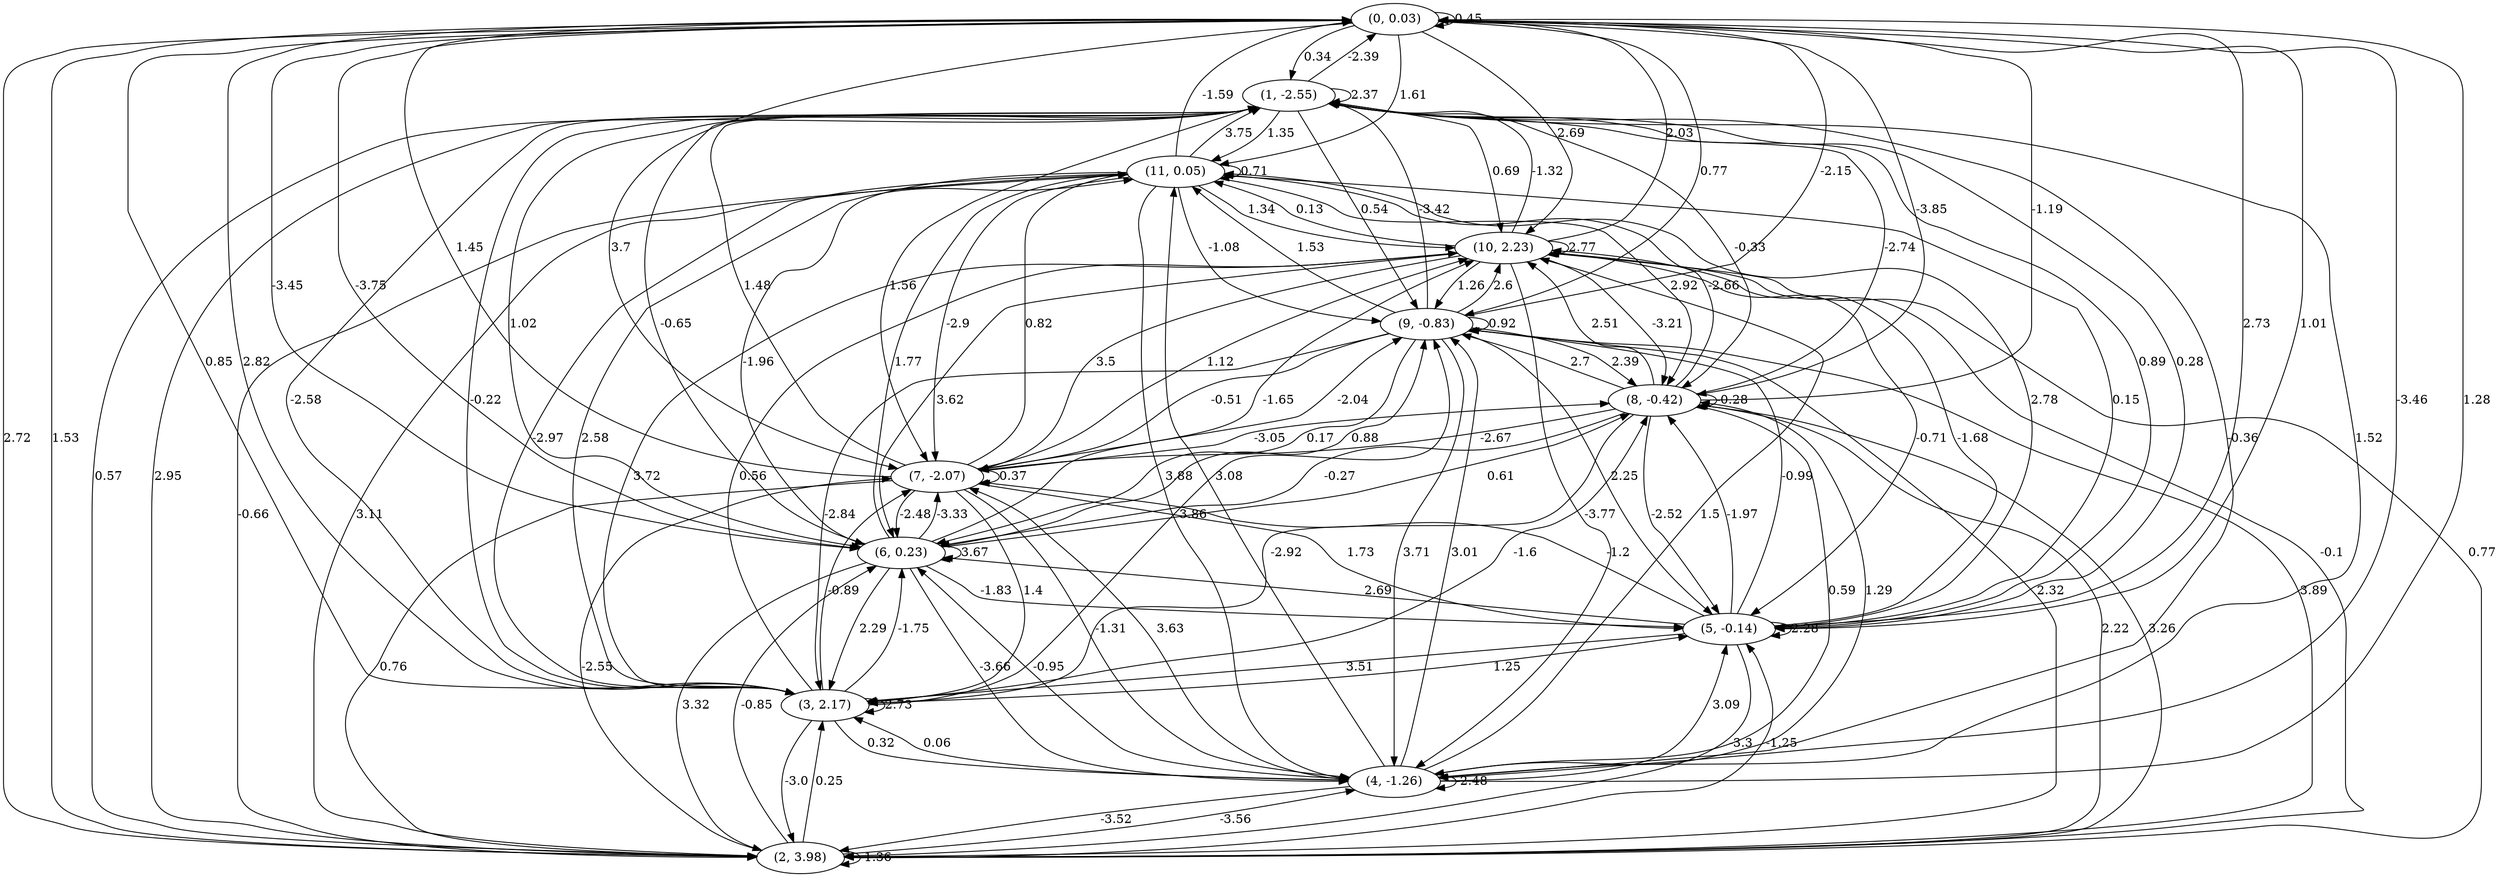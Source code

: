 digraph {
    0 [ label = "(0, 0.03)" ]
    1 [ label = "(1, -2.55)" ]
    2 [ label = "(2, 3.98)" ]
    3 [ label = "(3, 2.17)" ]
    4 [ label = "(4, -1.26)" ]
    5 [ label = "(5, -0.14)" ]
    6 [ label = "(6, 0.23)" ]
    7 [ label = "(7, -2.07)" ]
    8 [ label = "(8, -0.42)" ]
    9 [ label = "(9, -0.83)" ]
    10 [ label = "(10, 2.23)" ]
    11 [ label = "(11, 0.05)" ]
    0 -> 0 [ label = "0.45" ]
    1 -> 1 [ label = "2.37" ]
    2 -> 2 [ label = "-1.36" ]
    3 -> 3 [ label = "2.73" ]
    4 -> 4 [ label = "-2.48" ]
    5 -> 5 [ label = "2.28" ]
    6 -> 6 [ label = "3.67" ]
    7 -> 7 [ label = "0.37" ]
    8 -> 8 [ label = "-0.28" ]
    9 -> 9 [ label = "0.92" ]
    10 -> 10 [ label = "2.77" ]
    11 -> 11 [ label = "0.71" ]
    1 -> 0 [ label = "-2.39" ]
    2 -> 0 [ label = "1.53" ]
    3 -> 0 [ label = "2.82" ]
    4 -> 0 [ label = "1.28" ]
    5 -> 0 [ label = "2.73" ]
    6 -> 0 [ label = "-3.75" ]
    7 -> 0 [ label = "1.45" ]
    8 -> 0 [ label = "-1.19" ]
    9 -> 0 [ label = "-2.15" ]
    10 -> 0 [ label = "2.03" ]
    11 -> 0 [ label = "-1.59" ]
    0 -> 1 [ label = "0.34" ]
    2 -> 1 [ label = "2.95" ]
    3 -> 1 [ label = "-0.22" ]
    4 -> 1 [ label = "1.52" ]
    5 -> 1 [ label = "0.28" ]
    6 -> 1 [ label = "-0.65" ]
    7 -> 1 [ label = "1.48" ]
    8 -> 1 [ label = "-2.74" ]
    9 -> 1 [ label = "-3.42" ]
    10 -> 1 [ label = "-1.32" ]
    11 -> 1 [ label = "3.75" ]
    0 -> 2 [ label = "2.72" ]
    1 -> 2 [ label = "0.57" ]
    3 -> 2 [ label = "-3.0" ]
    4 -> 2 [ label = "-3.52" ]
    5 -> 2 [ label = "-3.3" ]
    6 -> 2 [ label = "3.32" ]
    7 -> 2 [ label = "0.76" ]
    8 -> 2 [ label = "2.22" ]
    9 -> 2 [ label = "2.32" ]
    10 -> 2 [ label = "-0.1" ]
    11 -> 2 [ label = "-0.66" ]
    0 -> 3 [ label = "0.85" ]
    1 -> 3 [ label = "-2.58" ]
    2 -> 3 [ label = "0.25" ]
    4 -> 3 [ label = "0.06" ]
    5 -> 3 [ label = "3.51" ]
    6 -> 3 [ label = "2.29" ]
    7 -> 3 [ label = "1.4" ]
    8 -> 3 [ label = "-2.92" ]
    9 -> 3 [ label = "-2.84" ]
    10 -> 3 [ label = "3.72" ]
    11 -> 3 [ label = "-2.97" ]
    0 -> 4 [ label = "-3.46" ]
    1 -> 4 [ label = "-0.36" ]
    2 -> 4 [ label = "-3.56" ]
    3 -> 4 [ label = "0.32" ]
    6 -> 4 [ label = "-3.66" ]
    7 -> 4 [ label = "-1.31" ]
    8 -> 4 [ label = "0.59" ]
    9 -> 4 [ label = "3.71" ]
    10 -> 4 [ label = "-3.77" ]
    11 -> 4 [ label = "3.88" ]
    0 -> 5 [ label = "1.01" ]
    1 -> 5 [ label = "0.89" ]
    2 -> 5 [ label = "-1.25" ]
    3 -> 5 [ label = "1.25" ]
    4 -> 5 [ label = "3.09" ]
    6 -> 5 [ label = "-1.83" ]
    7 -> 5 [ label = "1.73" ]
    8 -> 5 [ label = "-2.52" ]
    9 -> 5 [ label = "2.25" ]
    10 -> 5 [ label = "-0.71" ]
    11 -> 5 [ label = "0.15" ]
    0 -> 6 [ label = "-3.45" ]
    1 -> 6 [ label = "1.02" ]
    2 -> 6 [ label = "-0.85" ]
    3 -> 6 [ label = "-1.75" ]
    4 -> 6 [ label = "-0.95" ]
    5 -> 6 [ label = "2.69" ]
    7 -> 6 [ label = "-2.48" ]
    8 -> 6 [ label = "-0.27" ]
    9 -> 6 [ label = "0.17" ]
    10 -> 6 [ label = "3.62" ]
    11 -> 6 [ label = "-1.96" ]
    0 -> 7 [ label = "3.7" ]
    1 -> 7 [ label = "1.56" ]
    2 -> 7 [ label = "-2.55" ]
    3 -> 7 [ label = "-0.89" ]
    4 -> 7 [ label = "3.63" ]
    5 -> 7 [ label = "-1.2" ]
    6 -> 7 [ label = "-3.33" ]
    8 -> 7 [ label = "-2.67" ]
    9 -> 7 [ label = "-0.51" ]
    10 -> 7 [ label = "3.5" ]
    11 -> 7 [ label = "-2.9" ]
    0 -> 8 [ label = "-3.85" ]
    1 -> 8 [ label = "-0.33" ]
    2 -> 8 [ label = "3.26" ]
    3 -> 8 [ label = "-1.6" ]
    4 -> 8 [ label = "1.29" ]
    5 -> 8 [ label = "-1.97" ]
    6 -> 8 [ label = "0.61" ]
    7 -> 8 [ label = "-3.05" ]
    9 -> 8 [ label = "2.39" ]
    10 -> 8 [ label = "-3.21" ]
    11 -> 8 [ label = "2.92" ]
    0 -> 9 [ label = "0.77" ]
    1 -> 9 [ label = "0.54" ]
    2 -> 9 [ label = "3.89" ]
    3 -> 9 [ label = "3.86" ]
    4 -> 9 [ label = "3.01" ]
    5 -> 9 [ label = "-0.99" ]
    6 -> 9 [ label = "0.88" ]
    7 -> 9 [ label = "-2.04" ]
    8 -> 9 [ label = "2.7" ]
    10 -> 9 [ label = "1.26" ]
    11 -> 9 [ label = "-1.08" ]
    0 -> 10 [ label = "2.69" ]
    1 -> 10 [ label = "0.69" ]
    2 -> 10 [ label = "0.77" ]
    3 -> 10 [ label = "0.56" ]
    4 -> 10 [ label = "1.5" ]
    5 -> 10 [ label = "-1.68" ]
    6 -> 10 [ label = "-1.65" ]
    7 -> 10 [ label = "1.12" ]
    8 -> 10 [ label = "2.51" ]
    9 -> 10 [ label = "2.6" ]
    11 -> 10 [ label = "1.34" ]
    0 -> 11 [ label = "1.61" ]
    1 -> 11 [ label = "1.35" ]
    2 -> 11 [ label = "3.11" ]
    3 -> 11 [ label = "2.58" ]
    4 -> 11 [ label = "3.08" ]
    5 -> 11 [ label = "2.78" ]
    6 -> 11 [ label = "1.77" ]
    7 -> 11 [ label = "0.82" ]
    8 -> 11 [ label = "-2.66" ]
    9 -> 11 [ label = "1.53" ]
    10 -> 11 [ label = "0.13" ]
}


